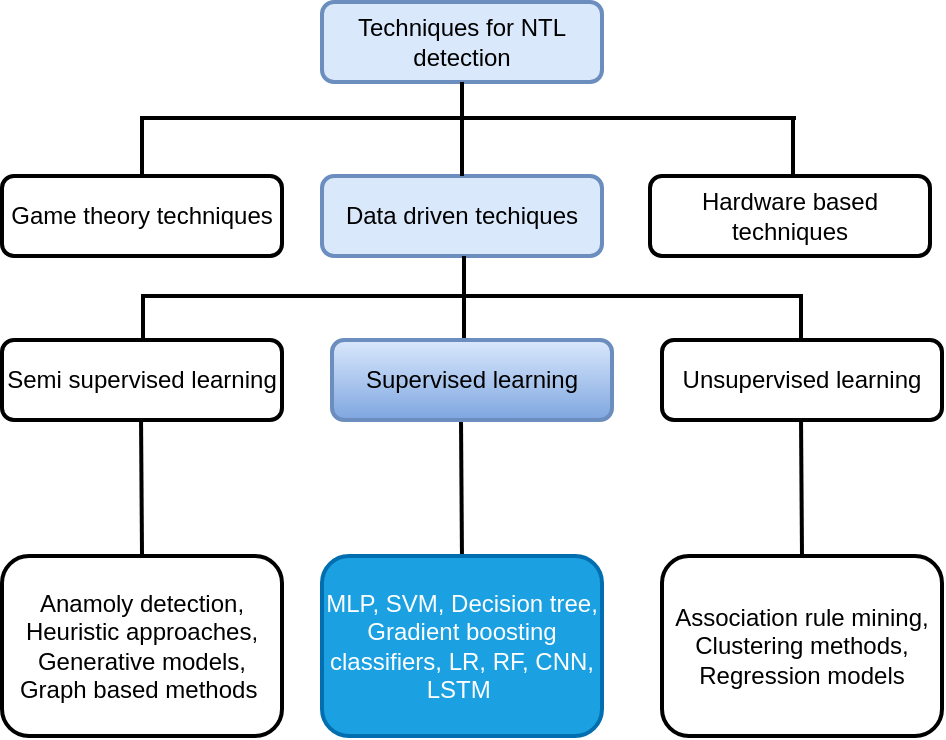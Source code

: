 <mxfile version="14.6.6" type="github">
  <diagram id="Lri1xin3HY_Xt2PqyF3Q" name="Page-1">
    <mxGraphModel dx="868" dy="425" grid="0" gridSize="6" guides="1" tooltips="1" connect="1" arrows="1" fold="1" page="1" pageScale="1" pageWidth="850" pageHeight="1100" math="0" shadow="0">
      <root>
        <mxCell id="0" />
        <mxCell id="1" parent="0" />
        <mxCell id="qvna9PilYNCjH9C9Au6z-41" value="" style="group;fontSize=12;" parent="1" vertex="1" connectable="0">
          <mxGeometry x="9" y="5" width="470" height="367" as="geometry" />
        </mxCell>
        <mxCell id="qvna9PilYNCjH9C9Au6z-21" value="" style="endArrow=none;html=1;strokeWidth=2;fontSize=12;" parent="qvna9PilYNCjH9C9Au6z-41" edge="1">
          <mxGeometry width="50" height="50" relative="1" as="geometry">
            <mxPoint x="400" y="277" as="sourcePoint" />
            <mxPoint x="399.5" y="207" as="targetPoint" />
          </mxGeometry>
        </mxCell>
        <mxCell id="qvna9PilYNCjH9C9Au6z-20" value="" style="endArrow=none;html=1;strokeWidth=2;fontSize=12;" parent="qvna9PilYNCjH9C9Au6z-41" edge="1">
          <mxGeometry width="50" height="50" relative="1" as="geometry">
            <mxPoint x="230" y="279" as="sourcePoint" />
            <mxPoint x="229.5" y="209" as="targetPoint" />
          </mxGeometry>
        </mxCell>
        <mxCell id="qvna9PilYNCjH9C9Au6z-15" value="" style="endArrow=none;html=1;strokeWidth=2;fontSize=12;" parent="qvna9PilYNCjH9C9Au6z-41" edge="1">
          <mxGeometry width="50" height="50" relative="1" as="geometry">
            <mxPoint x="399.5" y="176" as="sourcePoint" />
            <mxPoint x="399.5" y="146" as="targetPoint" />
          </mxGeometry>
        </mxCell>
        <mxCell id="qvna9PilYNCjH9C9Au6z-1" value="Techniques for NTL detection" style="rounded=1;whiteSpace=wrap;html=1;strokeWidth=2;fillColor=#dae8fc;strokeColor=#6c8ebf;fontSize=12;" parent="qvna9PilYNCjH9C9Au6z-41" vertex="1">
          <mxGeometry x="160" width="140" height="40" as="geometry" />
        </mxCell>
        <mxCell id="qvna9PilYNCjH9C9Au6z-2" value="&lt;font style=&quot;font-size: 12px;&quot;&gt;Hardware based techniques&lt;/font&gt;" style="rounded=1;whiteSpace=wrap;html=1;strokeWidth=2;fontSize=12;" parent="qvna9PilYNCjH9C9Au6z-41" vertex="1">
          <mxGeometry x="324" y="87" width="140" height="40" as="geometry" />
        </mxCell>
        <mxCell id="qvna9PilYNCjH9C9Au6z-3" value="Data driven techiques" style="rounded=1;strokeWidth=2;whiteSpace=wrap;html=1;fillColor=#dae8fc;strokeColor=#6c8ebf;fontSize=12;" parent="qvna9PilYNCjH9C9Au6z-41" vertex="1">
          <mxGeometry x="160" y="87" width="140" height="40" as="geometry" />
        </mxCell>
        <mxCell id="qvna9PilYNCjH9C9Au6z-4" value="&lt;span style=&quot;font-size: 12px;&quot;&gt;Game theory techniques&lt;/span&gt;" style="rounded=1;whiteSpace=wrap;html=1;strokeWidth=2;fontSize=12;" parent="qvna9PilYNCjH9C9Au6z-41" vertex="1">
          <mxGeometry y="87" width="140" height="40" as="geometry" />
        </mxCell>
        <mxCell id="qvna9PilYNCjH9C9Au6z-5" value="" style="endArrow=none;html=1;entryX=0.5;entryY=1;entryDx=0;entryDy=0;exitX=0.5;exitY=0;exitDx=0;exitDy=0;strokeWidth=2;fontSize=12;" parent="qvna9PilYNCjH9C9Au6z-41" source="qvna9PilYNCjH9C9Au6z-3" target="qvna9PilYNCjH9C9Au6z-1" edge="1">
          <mxGeometry width="50" height="50" relative="1" as="geometry">
            <mxPoint x="210" y="97" as="sourcePoint" />
            <mxPoint x="260" y="47" as="targetPoint" />
          </mxGeometry>
        </mxCell>
        <mxCell id="qvna9PilYNCjH9C9Au6z-6" value="" style="endArrow=none;html=1;strokeWidth=2;fontSize=12;" parent="qvna9PilYNCjH9C9Au6z-41" edge="1">
          <mxGeometry width="50" height="50" relative="1" as="geometry">
            <mxPoint x="69" y="58" as="sourcePoint" />
            <mxPoint x="397" y="58" as="targetPoint" />
          </mxGeometry>
        </mxCell>
        <mxCell id="qvna9PilYNCjH9C9Au6z-7" value="" style="endArrow=none;html=1;strokeWidth=2;fontSize=12;" parent="qvna9PilYNCjH9C9Au6z-41" edge="1">
          <mxGeometry width="50" height="50" relative="1" as="geometry">
            <mxPoint x="70" y="87" as="sourcePoint" />
            <mxPoint x="70" y="57" as="targetPoint" />
          </mxGeometry>
        </mxCell>
        <mxCell id="qvna9PilYNCjH9C9Au6z-8" value="" style="endArrow=none;html=1;strokeWidth=2;fontSize=12;" parent="qvna9PilYNCjH9C9Au6z-41" edge="1">
          <mxGeometry width="50" height="50" relative="1" as="geometry">
            <mxPoint x="395.5" y="87" as="sourcePoint" />
            <mxPoint x="395.5" y="57" as="targetPoint" />
          </mxGeometry>
        </mxCell>
        <mxCell id="qvna9PilYNCjH9C9Au6z-10" value="" style="endArrow=none;html=1;entryX=0.5;entryY=1;entryDx=0;entryDy=0;exitX=0.5;exitY=0;exitDx=0;exitDy=0;strokeWidth=2;fontSize=12;" parent="qvna9PilYNCjH9C9Au6z-41" edge="1">
          <mxGeometry width="50" height="50" relative="1" as="geometry">
            <mxPoint x="231" y="174" as="sourcePoint" />
            <mxPoint x="231" y="127" as="targetPoint" />
          </mxGeometry>
        </mxCell>
        <mxCell id="qvna9PilYNCjH9C9Au6z-9" value="&lt;font style=&quot;font-size: 12px;&quot;&gt;Supervised learning&lt;/font&gt;" style="rounded=1;whiteSpace=wrap;html=1;strokeWidth=2;gradientColor=#7ea6e0;fillColor=#dae8fc;strokeColor=#6c8ebf;fontSize=12;" parent="qvna9PilYNCjH9C9Au6z-41" vertex="1">
          <mxGeometry x="165" y="169" width="140" height="40" as="geometry" />
        </mxCell>
        <mxCell id="qvna9PilYNCjH9C9Au6z-11" value="&lt;span style=&quot;font-size: 12px;&quot;&gt;Unsupervised learning&lt;/span&gt;" style="rounded=1;whiteSpace=wrap;html=1;strokeWidth=2;fontSize=12;" parent="qvna9PilYNCjH9C9Au6z-41" vertex="1">
          <mxGeometry x="330" y="169" width="140" height="40" as="geometry" />
        </mxCell>
        <mxCell id="qvna9PilYNCjH9C9Au6z-13" value="" style="endArrow=none;html=1;strokeWidth=2;fontSize=12;" parent="qvna9PilYNCjH9C9Au6z-41" edge="1">
          <mxGeometry width="50" height="50" relative="1" as="geometry">
            <mxPoint x="71" y="147" as="sourcePoint" />
            <mxPoint x="399" y="147" as="targetPoint" />
          </mxGeometry>
        </mxCell>
        <mxCell id="qvna9PilYNCjH9C9Au6z-14" value="" style="endArrow=none;html=1;strokeWidth=2;fontSize=12;" parent="qvna9PilYNCjH9C9Au6z-41" edge="1">
          <mxGeometry width="50" height="50" relative="1" as="geometry">
            <mxPoint x="70.5" y="176" as="sourcePoint" />
            <mxPoint x="70.5" y="146" as="targetPoint" />
          </mxGeometry>
        </mxCell>
        <mxCell id="qvna9PilYNCjH9C9Au6z-16" value="&lt;span style=&quot;font-size: 12px;&quot;&gt;Anamoly detection, Heuristic approaches, Generative models, Graph based methods&amp;nbsp;&lt;/span&gt;" style="rounded=1;whiteSpace=wrap;html=1;strokeWidth=2;fontSize=12;" parent="qvna9PilYNCjH9C9Au6z-41" vertex="1">
          <mxGeometry y="277" width="140" height="90" as="geometry" />
        </mxCell>
        <mxCell id="qvna9PilYNCjH9C9Au6z-17" value="&lt;span style=&quot;font-size: 12px;&quot;&gt;MLP, SVM, Decision tree, Gradient boosting classifiers, LR, RF, CNN, LSTM&amp;nbsp;&lt;/span&gt;" style="rounded=1;whiteSpace=wrap;html=1;strokeWidth=2;strokeColor=#006EAF;fontColor=#ffffff;fillColor=#1ba1e2;fontSize=12;" parent="qvna9PilYNCjH9C9Au6z-41" vertex="1">
          <mxGeometry x="160" y="277" width="140" height="90" as="geometry" />
        </mxCell>
        <mxCell id="qvna9PilYNCjH9C9Au6z-18" value="&lt;span style=&quot;font-size: 12px;&quot;&gt;Association rule mining, Clustering methods, Regression models&lt;/span&gt;" style="rounded=1;whiteSpace=wrap;html=1;strokeWidth=2;fontSize=12;" parent="qvna9PilYNCjH9C9Au6z-41" vertex="1">
          <mxGeometry x="330" y="277" width="140" height="90" as="geometry" />
        </mxCell>
        <mxCell id="qvna9PilYNCjH9C9Au6z-19" value="" style="endArrow=none;html=1;strokeWidth=2;fontSize=12;" parent="qvna9PilYNCjH9C9Au6z-41" edge="1">
          <mxGeometry width="50" height="50" relative="1" as="geometry">
            <mxPoint x="70" y="276" as="sourcePoint" />
            <mxPoint x="69.5" y="206" as="targetPoint" />
          </mxGeometry>
        </mxCell>
        <mxCell id="qvna9PilYNCjH9C9Au6z-12" value="&lt;span style=&quot;font-size: 12px;&quot;&gt;Semi supervised learning&lt;/span&gt;" style="rounded=1;whiteSpace=wrap;html=1;strokeWidth=2;fontSize=12;" parent="qvna9PilYNCjH9C9Au6z-41" vertex="1">
          <mxGeometry y="169" width="140" height="40" as="geometry" />
        </mxCell>
      </root>
    </mxGraphModel>
  </diagram>
</mxfile>
